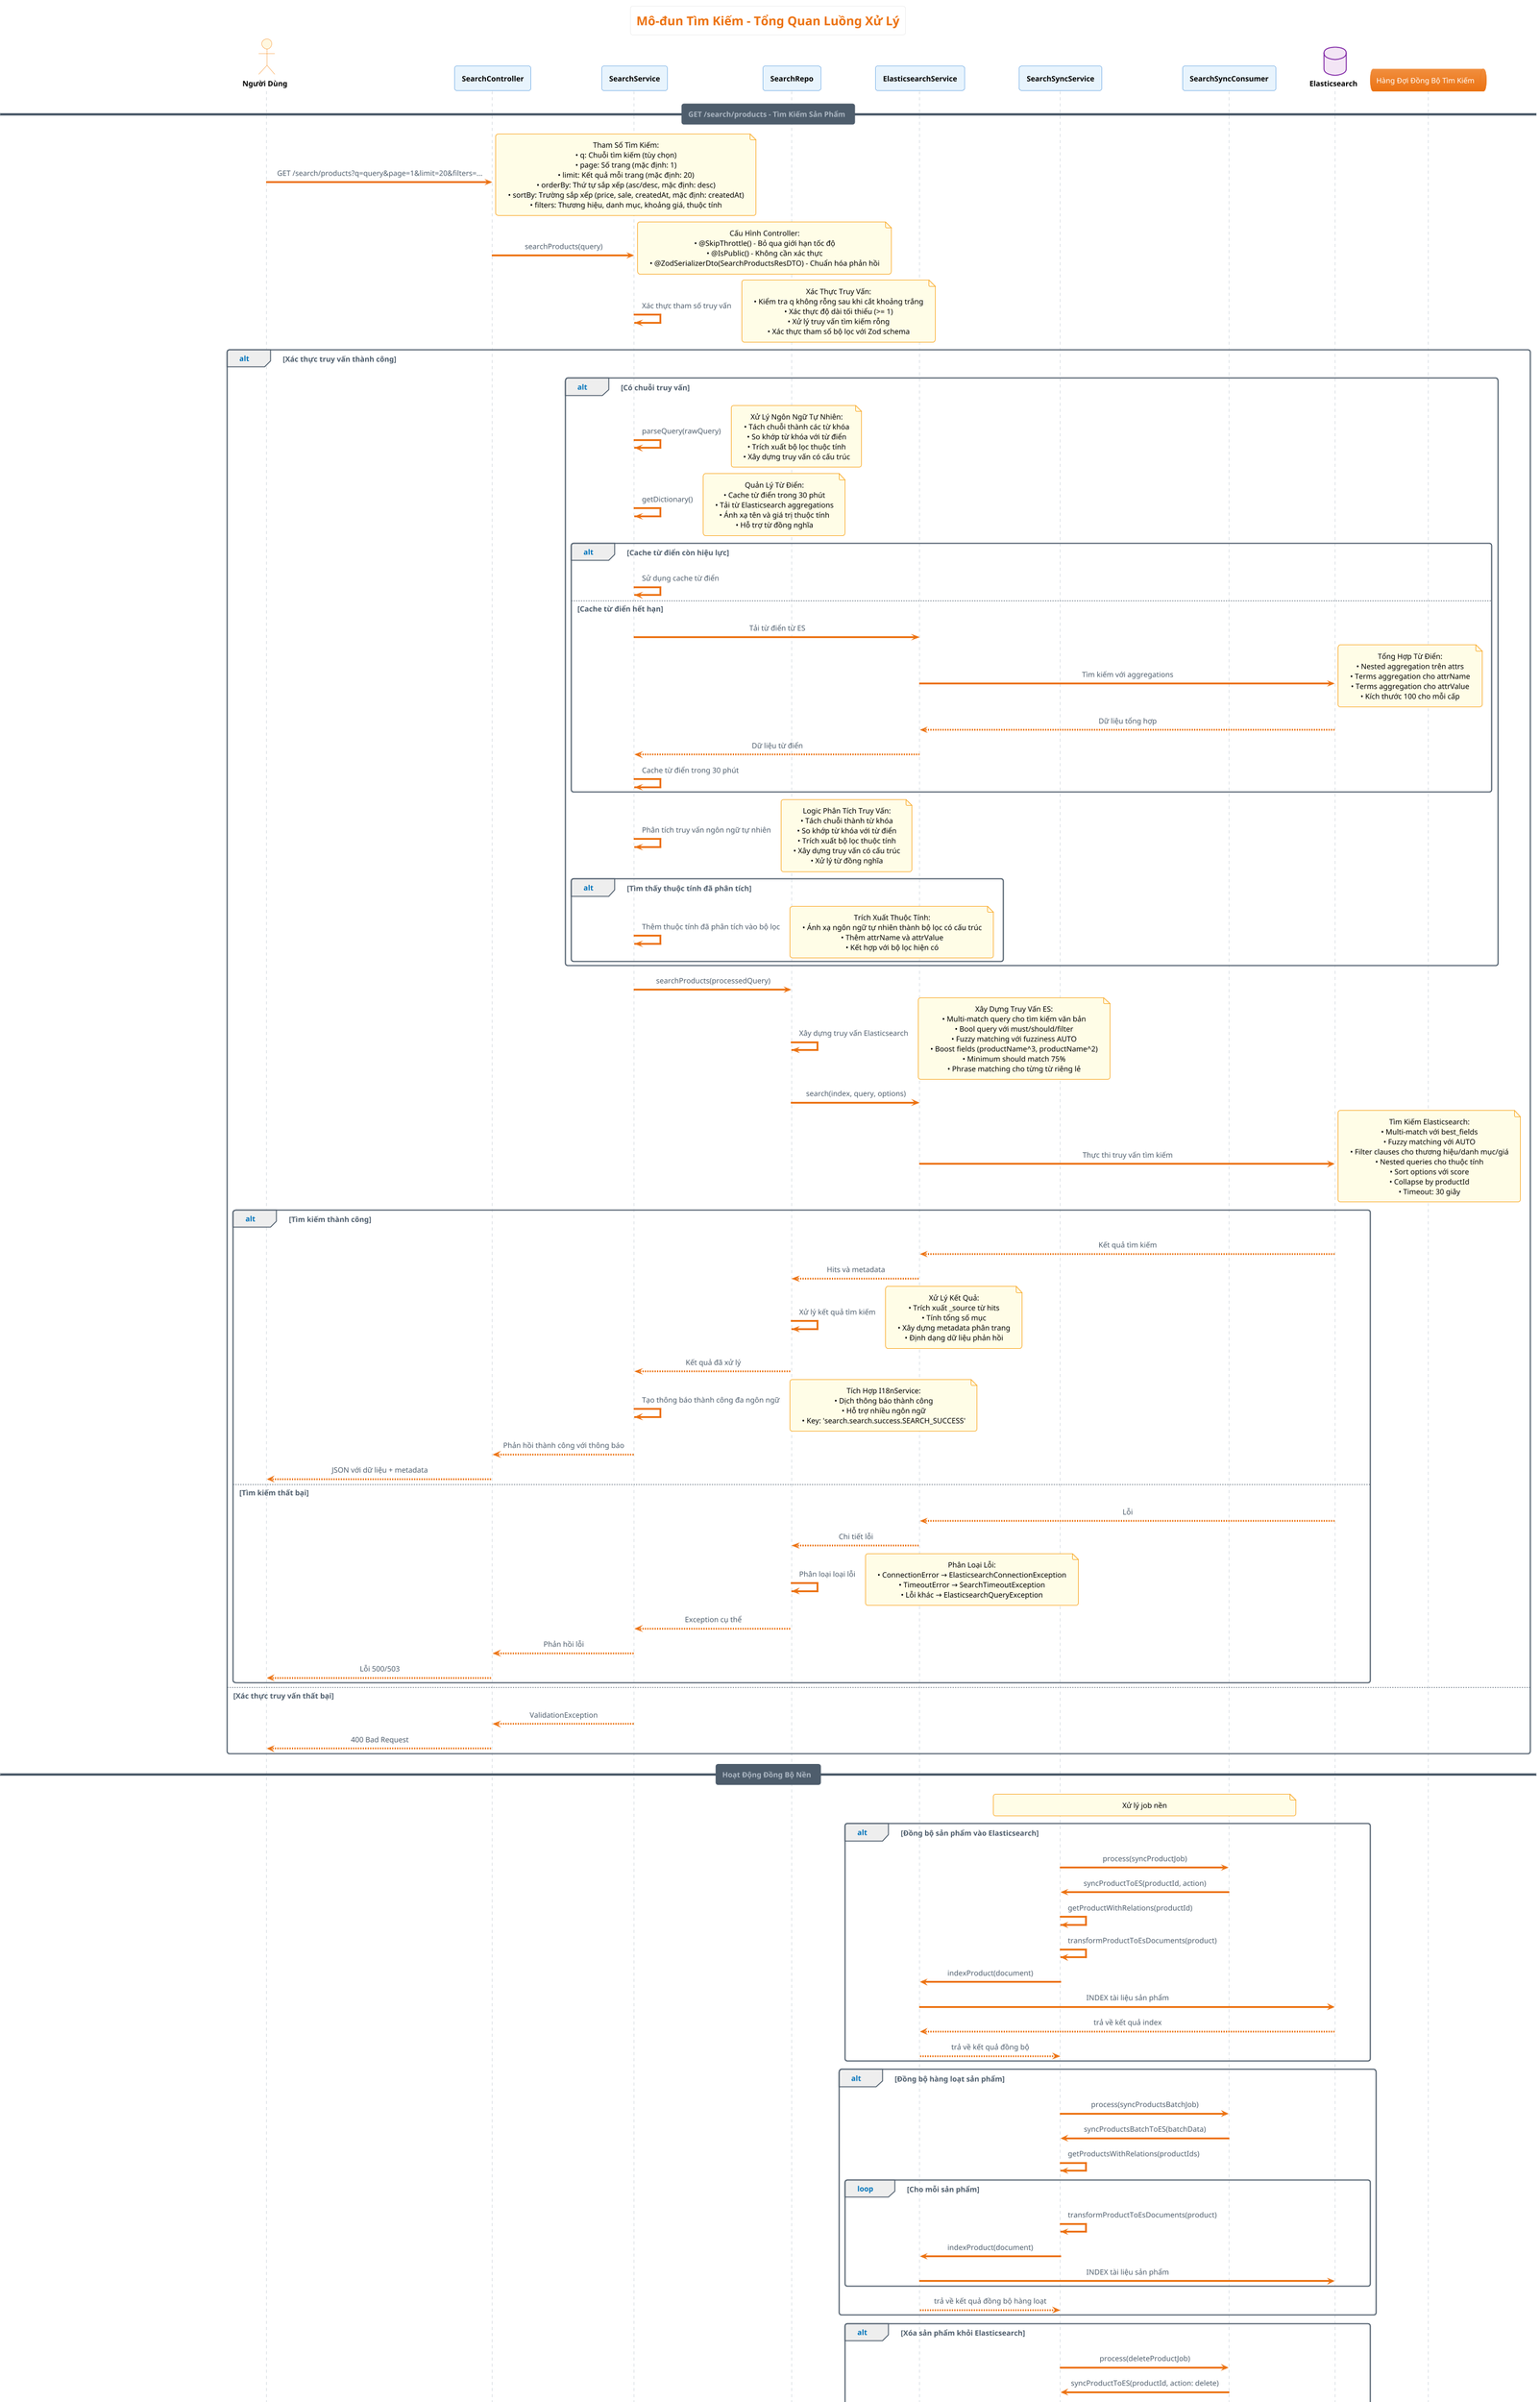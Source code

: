 @startuml
!theme aws-orange
skinparam backgroundColor #FFFFFF
skinparam defaultTextAlignment center
skinparam participant {
    BackgroundColor #E8F4FD
    BorderColor #1976D2
    FontColor #000000
    FontStyle bold
}
skinparam actor {
    BackgroundColor #FFF8E1
    BorderColor #F57C00
    FontColor #000000
    FontStyle bold
}
skinparam database {
    BackgroundColor #F3E5F5
    BorderColor #7B1FA2
    FontColor #000000
    FontStyle bold
}
skinparam note {
    BackgroundColor #FFFDE7
    BorderColor #F9A825
    FontColor #000000
}

title Mô-đun Tìm Kiếm - Tổng Quan Luồng Xử Lý
note top : Hệ thống tìm kiếm sản phẩm với Elasticsearch và xử lý ngôn ngữ tự nhiên

actor "Người Dùng" as Client
participant SearchController
participant SearchService
participant SearchRepo
participant ElasticsearchService
participant SearchSyncService
participant SearchSyncConsumer
database Elasticsearch
queue "Hàng Đợi Đồng Bộ Tìm Kiếm" as SSQ

== GET /search/products - Tìm Kiếm Sản Phẩm ==
Client -> SearchController: GET /search/products?q=query&page=1&limit=20&filters=...
note right
Tham Số Tìm Kiếm:
• q: Chuỗi tìm kiếm (tùy chọn)
• page: Số trang (mặc định: 1)
• limit: Kết quả mỗi trang (mặc định: 20)
• orderBy: Thứ tự sắp xếp (asc/desc, mặc định: desc)
• sortBy: Trường sắp xếp (price, sale, createdAt, mặc định: createdAt)
• filters: Thương hiệu, danh mục, khoảng giá, thuộc tính
end note

SearchController -> SearchService: searchProducts(query)
note right
Cấu Hình Controller:
• @SkipThrottle() - Bỏ qua giới hạn tốc độ
• @IsPublic() - Không cần xác thực
• @ZodSerializerDto(SearchProductsResDTO) - Chuẩn hóa phản hồi
end note

SearchService -> SearchService: Xác thực tham số truy vấn
note right
Xác Thực Truy Vấn:
• Kiểm tra q không rỗng sau khi cắt khoảng trắng
• Xác thực độ dài tối thiểu (>= 1)
• Xử lý truy vấn tìm kiếm rỗng
• Xác thực tham số bộ lọc với Zod schema
end note

alt Xác thực truy vấn thành công
    alt Có chuỗi truy vấn
        SearchService -> SearchService: parseQuery(rawQuery)
        note right
        Xử Lý Ngôn Ngữ Tự Nhiên:
        • Tách chuỗi thành các từ khóa
        • So khớp từ khóa với từ điển
        • Trích xuất bộ lọc thuộc tính
        • Xây dựng truy vấn có cấu trúc
        end note

        SearchService -> SearchService: getDictionary()
        note right
        Quản Lý Từ Điển:
        • Cache từ điển trong 30 phút
        • Tải từ Elasticsearch aggregations
        • Ánh xạ tên và giá trị thuộc tính
        • Hỗ trợ từ đồng nghĩa
        end note

        alt Cache từ điển còn hiệu lực
            SearchService -> SearchService: Sử dụng cache từ điển
        else Cache từ điển hết hạn
            SearchService -> ElasticsearchService: Tải từ điển từ ES
            ElasticsearchService -> Elasticsearch: Tìm kiếm với aggregations
            note right
            Tổng Hợp Từ Điển:
            • Nested aggregation trên attrs
            • Terms aggregation cho attrName
            • Terms aggregation cho attrValue
            • Kích thước 100 cho mỗi cấp
            end note
            Elasticsearch --> ElasticsearchService: Dữ liệu tổng hợp
            ElasticsearchService --> SearchService: Dữ liệu từ điển
            SearchService -> SearchService: Cache từ điển trong 30 phút
        end

        SearchService -> SearchService: Phân tích truy vấn ngôn ngữ tự nhiên
        note right
        Logic Phân Tích Truy Vấn:
        • Tách chuỗi thành từ khóa
        • So khớp từ khóa với từ điển
        • Trích xuất bộ lọc thuộc tính
        • Xây dựng truy vấn có cấu trúc
        • Xử lý từ đồng nghĩa
        end note

        alt Tìm thấy thuộc tính đã phân tích
            SearchService -> SearchService: Thêm thuộc tính đã phân tích vào bộ lọc
            note right
            Trích Xuất Thuộc Tính:
            • Ánh xạ ngôn ngữ tự nhiên thành bộ lọc có cấu trúc
            • Thêm attrName và attrValue
            • Kết hợp với bộ lọc hiện có
            end note
        end
    end

    SearchService -> SearchRepo: searchProducts(processedQuery)
    SearchRepo -> SearchRepo: Xây dựng truy vấn Elasticsearch
    note right
    Xây Dựng Truy Vấn ES:
    • Multi-match query cho tìm kiếm văn bản
    • Bool query với must/should/filter
    • Fuzzy matching với fuzziness AUTO
    • Boost fields (productName^3, productName^2)
    • Minimum should match 75%
    • Phrase matching cho từng từ riêng lẻ
    end note

    SearchRepo -> ElasticsearchService: search(index, query, options)
    ElasticsearchService -> Elasticsearch: Thực thi truy vấn tìm kiếm
    note right
    Tìm Kiếm Elasticsearch:
    • Multi-match với best_fields
    • Fuzzy matching với AUTO
    • Filter clauses cho thương hiệu/danh mục/giá
    • Nested queries cho thuộc tính
    • Sort options với score
    • Collapse by productId
    • Timeout: 30 giây
    end note

    alt Tìm kiếm thành công
        Elasticsearch --> ElasticsearchService: Kết quả tìm kiếm
        ElasticsearchService --> SearchRepo: Hits và metadata
        SearchRepo -> SearchRepo: Xử lý kết quả tìm kiếm
        note right
        Xử Lý Kết Quả:
        • Trích xuất _source từ hits
        • Tính tổng số mục
        • Xây dựng metadata phân trang
        • Định dạng dữ liệu phản hồi
        end note
        SearchRepo --> SearchService: Kết quả đã xử lý
        SearchService -> SearchService: Tạo thông báo thành công đa ngôn ngữ
        note right
        Tích Hợp I18nService:
        • Dịch thông báo thành công
        • Hỗ trợ nhiều ngôn ngữ
        • Key: 'search.search.success.SEARCH_SUCCESS'
        end note
        SearchService --> SearchController: Phản hồi thành công với thông báo
        SearchController --> Client: JSON với dữ liệu + metadata

    else Tìm kiếm thất bại
        Elasticsearch --> ElasticsearchService: Lỗi
        ElasticsearchService --> SearchRepo: Chi tiết lỗi
        SearchRepo -> SearchRepo: Phân loại loại lỗi
        note right
        Phân Loại Lỗi:
        • ConnectionError → ElasticsearchConnectionException
        • TimeoutError → SearchTimeoutException
        • Lỗi khác → ElasticsearchQueryException
        end note
        SearchRepo --> SearchService: Exception cụ thể
        SearchService --> SearchController: Phản hồi lỗi
        SearchController --> Client: Lỗi 500/503
    end

else Xác thực truy vấn thất bại
    SearchService --> SearchController: ValidationException
    SearchController --> Client: 400 Bad Request
end

== Hoạt Động Đồng Bộ Nền ==
note over SearchSyncService, SearchSyncConsumer: Xử lý job nền

alt Đồng bộ sản phẩm vào Elasticsearch
    SearchSyncService -> SearchSyncConsumer: process(syncProductJob)
    SearchSyncConsumer -> SearchSyncService: syncProductToES(productId, action)
    SearchSyncService -> SearchSyncService: getProductWithRelations(productId)
    SearchSyncService -> SearchSyncService: transformProductToEsDocuments(product)
    SearchSyncService -> ElasticsearchService: indexProduct(document)
    ElasticsearchService -> Elasticsearch: INDEX tài liệu sản phẩm
    Elasticsearch --> ElasticsearchService: trả về kết quả index
    ElasticsearchService --> SearchSyncService: trả về kết quả đồng bộ
end

alt Đồng bộ hàng loạt sản phẩm
    SearchSyncService -> SearchSyncConsumer: process(syncProductsBatchJob)
    SearchSyncConsumer -> SearchSyncService: syncProductsBatchToES(batchData)
    SearchSyncService -> SearchSyncService: getProductsWithRelations(productIds)
    loop Cho mỗi sản phẩm
        SearchSyncService -> SearchSyncService: transformProductToEsDocuments(product)
        SearchSyncService -> ElasticsearchService: indexProduct(document)
        ElasticsearchService -> Elasticsearch: INDEX tài liệu sản phẩm
    end
    ElasticsearchService --> SearchSyncService: trả về kết quả đồng bộ hàng loạt
end

alt Xóa sản phẩm khỏi Elasticsearch
    SearchSyncService -> SearchSyncConsumer: process(deleteProductJob)
    SearchSyncConsumer -> SearchSyncService: syncProductToES(productId, action: delete)
    SearchSyncService -> SearchSyncService: deleteProductFromES(productId)
    SearchSyncService -> ElasticsearchService: deleteProduct(productId)
    ElasticsearchService -> Elasticsearch: DELETE tài liệu sản phẩm
    Elasticsearch --> ElasticsearchService: trả về kết quả xóa
    ElasticsearchService --> SearchSyncService: trả về kết quả xóa
end

== Xử Lý Lỗi & Xác Thực ==
alt Lỗi truy vấn rỗng
    SearchService --> SearchController: EmptySearchQueryException
    SearchController --> Client: 400 Bad Request
    note right
    Lỗi Truy Vấn Rỗng:
    • Chuỗi truy vấn rỗng sau khi cắt khoảng trắng
    • Thông báo lỗi rõ ràng
    end note

else Lỗi truy vấn quá ngắn
    SearchService --> SearchController: SearchQueryTooShortException
    SearchController --> Client: 400 Bad Request
    note right
    Lỗi Truy Vấn Quá Ngắn:
    • Độ dài truy vấn < yêu cầu tối thiểu (1)
    • Xác thực độ dài truy vấn
    end note

else Lỗi tải từ điển
    SearchService --> SearchController: DictionaryLoadException
    SearchController --> Client: 500 Internal Server Error
    note right
    Lỗi Từ Điển:
    • Không thể tải từ Elasticsearch
    • Cache miss và tải thất bại
    end note

else Lỗi phân tích từ điển
    SearchService --> SearchController: DictionaryParseException
    SearchController --> Client: 400 Bad Request
    note right
    Lỗi Phân Tích:
    • Không thể phân tích ngôn ngữ tự nhiên
    • Phân tích từ điển thất bại
    end note

else Lỗi kết nối Elasticsearch
    SearchRepo --> SearchService: ElasticsearchConnectionException
    SearchService --> SearchController: Phản hồi lỗi
    SearchController --> Client: 503 Service Unavailable
    note right
    Lỗi Kết Nối:
    • Elasticsearch không khả dụng
    • Kết nối mạng thất bại
    end note

else Lỗi timeout tìm kiếm
    SearchRepo --> SearchService: SearchTimeoutException
    SearchService --> SearchController: Phản hồi lỗi
    SearchController --> Client: 503 Service Unavailable
    note right
    Lỗi Timeout:
    • Timeout truy vấn tìm kiếm
    • Truy vấn chạy quá lâu
    end note

else Lỗi truy vấn tìm kiếm
    SearchRepo --> SearchService: ElasticsearchQueryException
    SearchService --> SearchController: Phản hồi lỗi
    SearchController --> Client: 500 Internal Server Error
    note right
    Lỗi Truy Vấn:
    • Cú pháp truy vấn không hợp lệ
    • Index không tìm thấy
    • Lỗi ES khác
    end note
end

== Quản Lý Cache ==
alt Hoạt động cache từ điển
    SearchService -> SearchService: Kiểm tra thời gian hết hạn cache
    note right
    Quản Lý Cache:
    • Thời gian cache: 30 phút
    • Kiểm tra thời gian hết hạn cache
    • Tải dữ liệu mới nếu hết hạn
    • Cache bộ nhớ với Map
    end note
end

== Trả Kết Quả ==
SearchService -> SearchService: Tạo thông báo đa ngôn ngữ (I18nService)
SearchService --> SearchController: Phản hồi + Thông báo đã localize
SearchController --> Client: JSON Response với metadata đầy đủ

note bottom
**Đặc điểm chính của module Tìm Kiếm:**
• Tích hợp Elasticsearch với truy vấn nâng cao
• Xử lý ngôn ngữ tự nhiên với cache từ điển (30 phút)
• Tìm kiếm đa trường với fuzzy matching và phrase matching
• Bộ lọc nâng cao (thương hiệu, danh mục, giá, thuộc tính lồng nhau)
• Phân trang với metadata đầy đủ
• Xử lý lỗi toàn diện với exception cụ thể
• API công khai (không cần xác thực)
• Bỏ qua giới hạn tốc độ cho hiệu suất tìm kiếm
• Hỗ trợ đa ngôn ngữ với I18nService
• Hoạt động đồng bộ nền với BullMQ
• Trích xuất thuộc tính dựa trên từ điển
end note

@enduml
